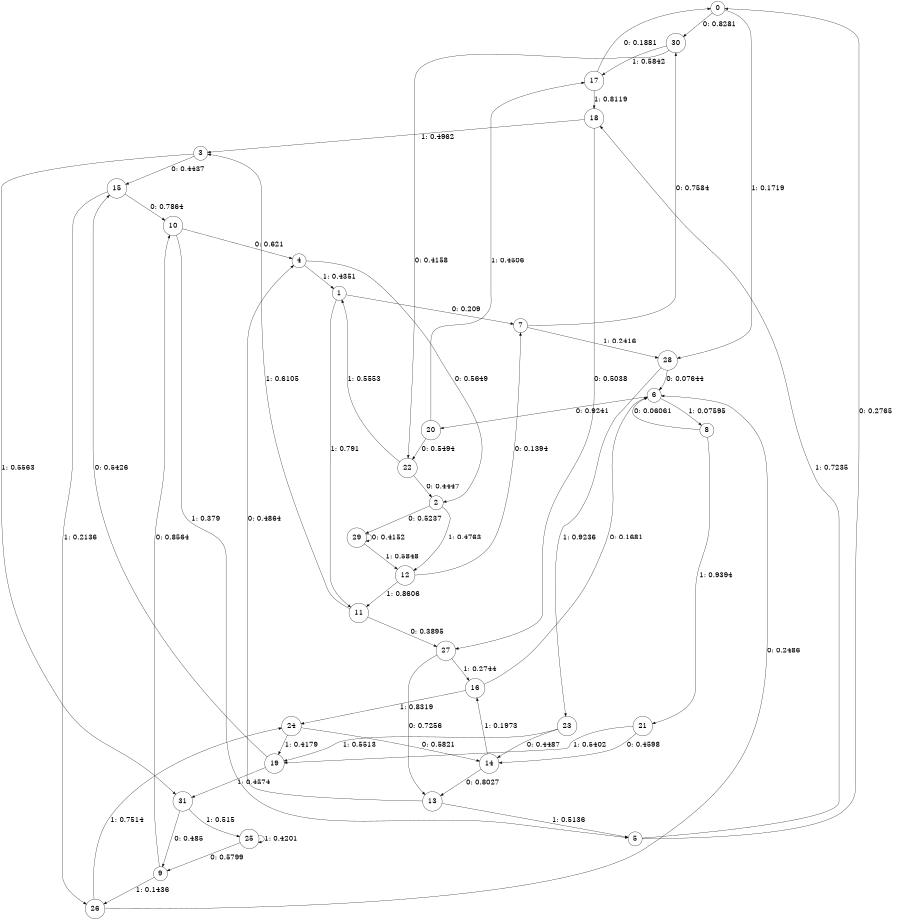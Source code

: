 digraph "ch24randomL6" {
size = "6,8.5";
ratio = "fill";
node [shape = circle];
node [fontsize = 24];
edge [fontsize = 24];
0 -> 30 [label = "0: 0.8281   "];
0 -> 28 [label = "1: 0.1719   "];
1 -> 7 [label = "0: 0.209    "];
1 -> 11 [label = "1: 0.791    "];
2 -> 29 [label = "0: 0.5237   "];
2 -> 12 [label = "1: 0.4763   "];
3 -> 15 [label = "0: 0.4437   "];
3 -> 31 [label = "1: 0.5563   "];
4 -> 2 [label = "0: 0.5649   "];
4 -> 1 [label = "1: 0.4351   "];
5 -> 0 [label = "0: 0.2765   "];
5 -> 18 [label = "1: 0.7235   "];
6 -> 20 [label = "0: 0.9241   "];
6 -> 8 [label = "1: 0.07595  "];
7 -> 30 [label = "0: 0.7584   "];
7 -> 28 [label = "1: 0.2416   "];
8 -> 6 [label = "0: 0.06061  "];
8 -> 21 [label = "1: 0.9394   "];
9 -> 10 [label = "0: 0.8564   "];
9 -> 26 [label = "1: 0.1436   "];
10 -> 4 [label = "0: 0.621    "];
10 -> 5 [label = "1: 0.379    "];
11 -> 27 [label = "0: 0.3895   "];
11 -> 3 [label = "1: 0.6105   "];
12 -> 7 [label = "0: 0.1394   "];
12 -> 11 [label = "1: 0.8606   "];
13 -> 4 [label = "0: 0.4864   "];
13 -> 5 [label = "1: 0.5136   "];
14 -> 13 [label = "0: 0.8027   "];
14 -> 16 [label = "1: 0.1973   "];
15 -> 10 [label = "0: 0.7864   "];
15 -> 26 [label = "1: 0.2136   "];
16 -> 6 [label = "0: 0.1681   "];
16 -> 24 [label = "1: 0.8319   "];
17 -> 0 [label = "0: 0.1881   "];
17 -> 18 [label = "1: 0.8119   "];
18 -> 27 [label = "0: 0.5038   "];
18 -> 3 [label = "1: 0.4962   "];
19 -> 15 [label = "0: 0.5426   "];
19 -> 31 [label = "1: 0.4574   "];
20 -> 22 [label = "0: 0.5494   "];
20 -> 17 [label = "1: 0.4506   "];
21 -> 14 [label = "0: 0.4598   "];
21 -> 19 [label = "1: 0.5402   "];
22 -> 2 [label = "0: 0.4447   "];
22 -> 1 [label = "1: 0.5553   "];
23 -> 14 [label = "0: 0.4487   "];
23 -> 19 [label = "1: 0.5513   "];
24 -> 14 [label = "0: 0.5821   "];
24 -> 19 [label = "1: 0.4179   "];
25 -> 9 [label = "0: 0.5799   "];
25 -> 25 [label = "1: 0.4201   "];
26 -> 6 [label = "0: 0.2486   "];
26 -> 24 [label = "1: 0.7514   "];
27 -> 13 [label = "0: 0.7256   "];
27 -> 16 [label = "1: 0.2744   "];
28 -> 6 [label = "0: 0.07644  "];
28 -> 23 [label = "1: 0.9236   "];
29 -> 29 [label = "0: 0.4152   "];
29 -> 12 [label = "1: 0.5848   "];
30 -> 22 [label = "0: 0.4158   "];
30 -> 17 [label = "1: 0.5842   "];
31 -> 9 [label = "0: 0.485    "];
31 -> 25 [label = "1: 0.515    "];
}